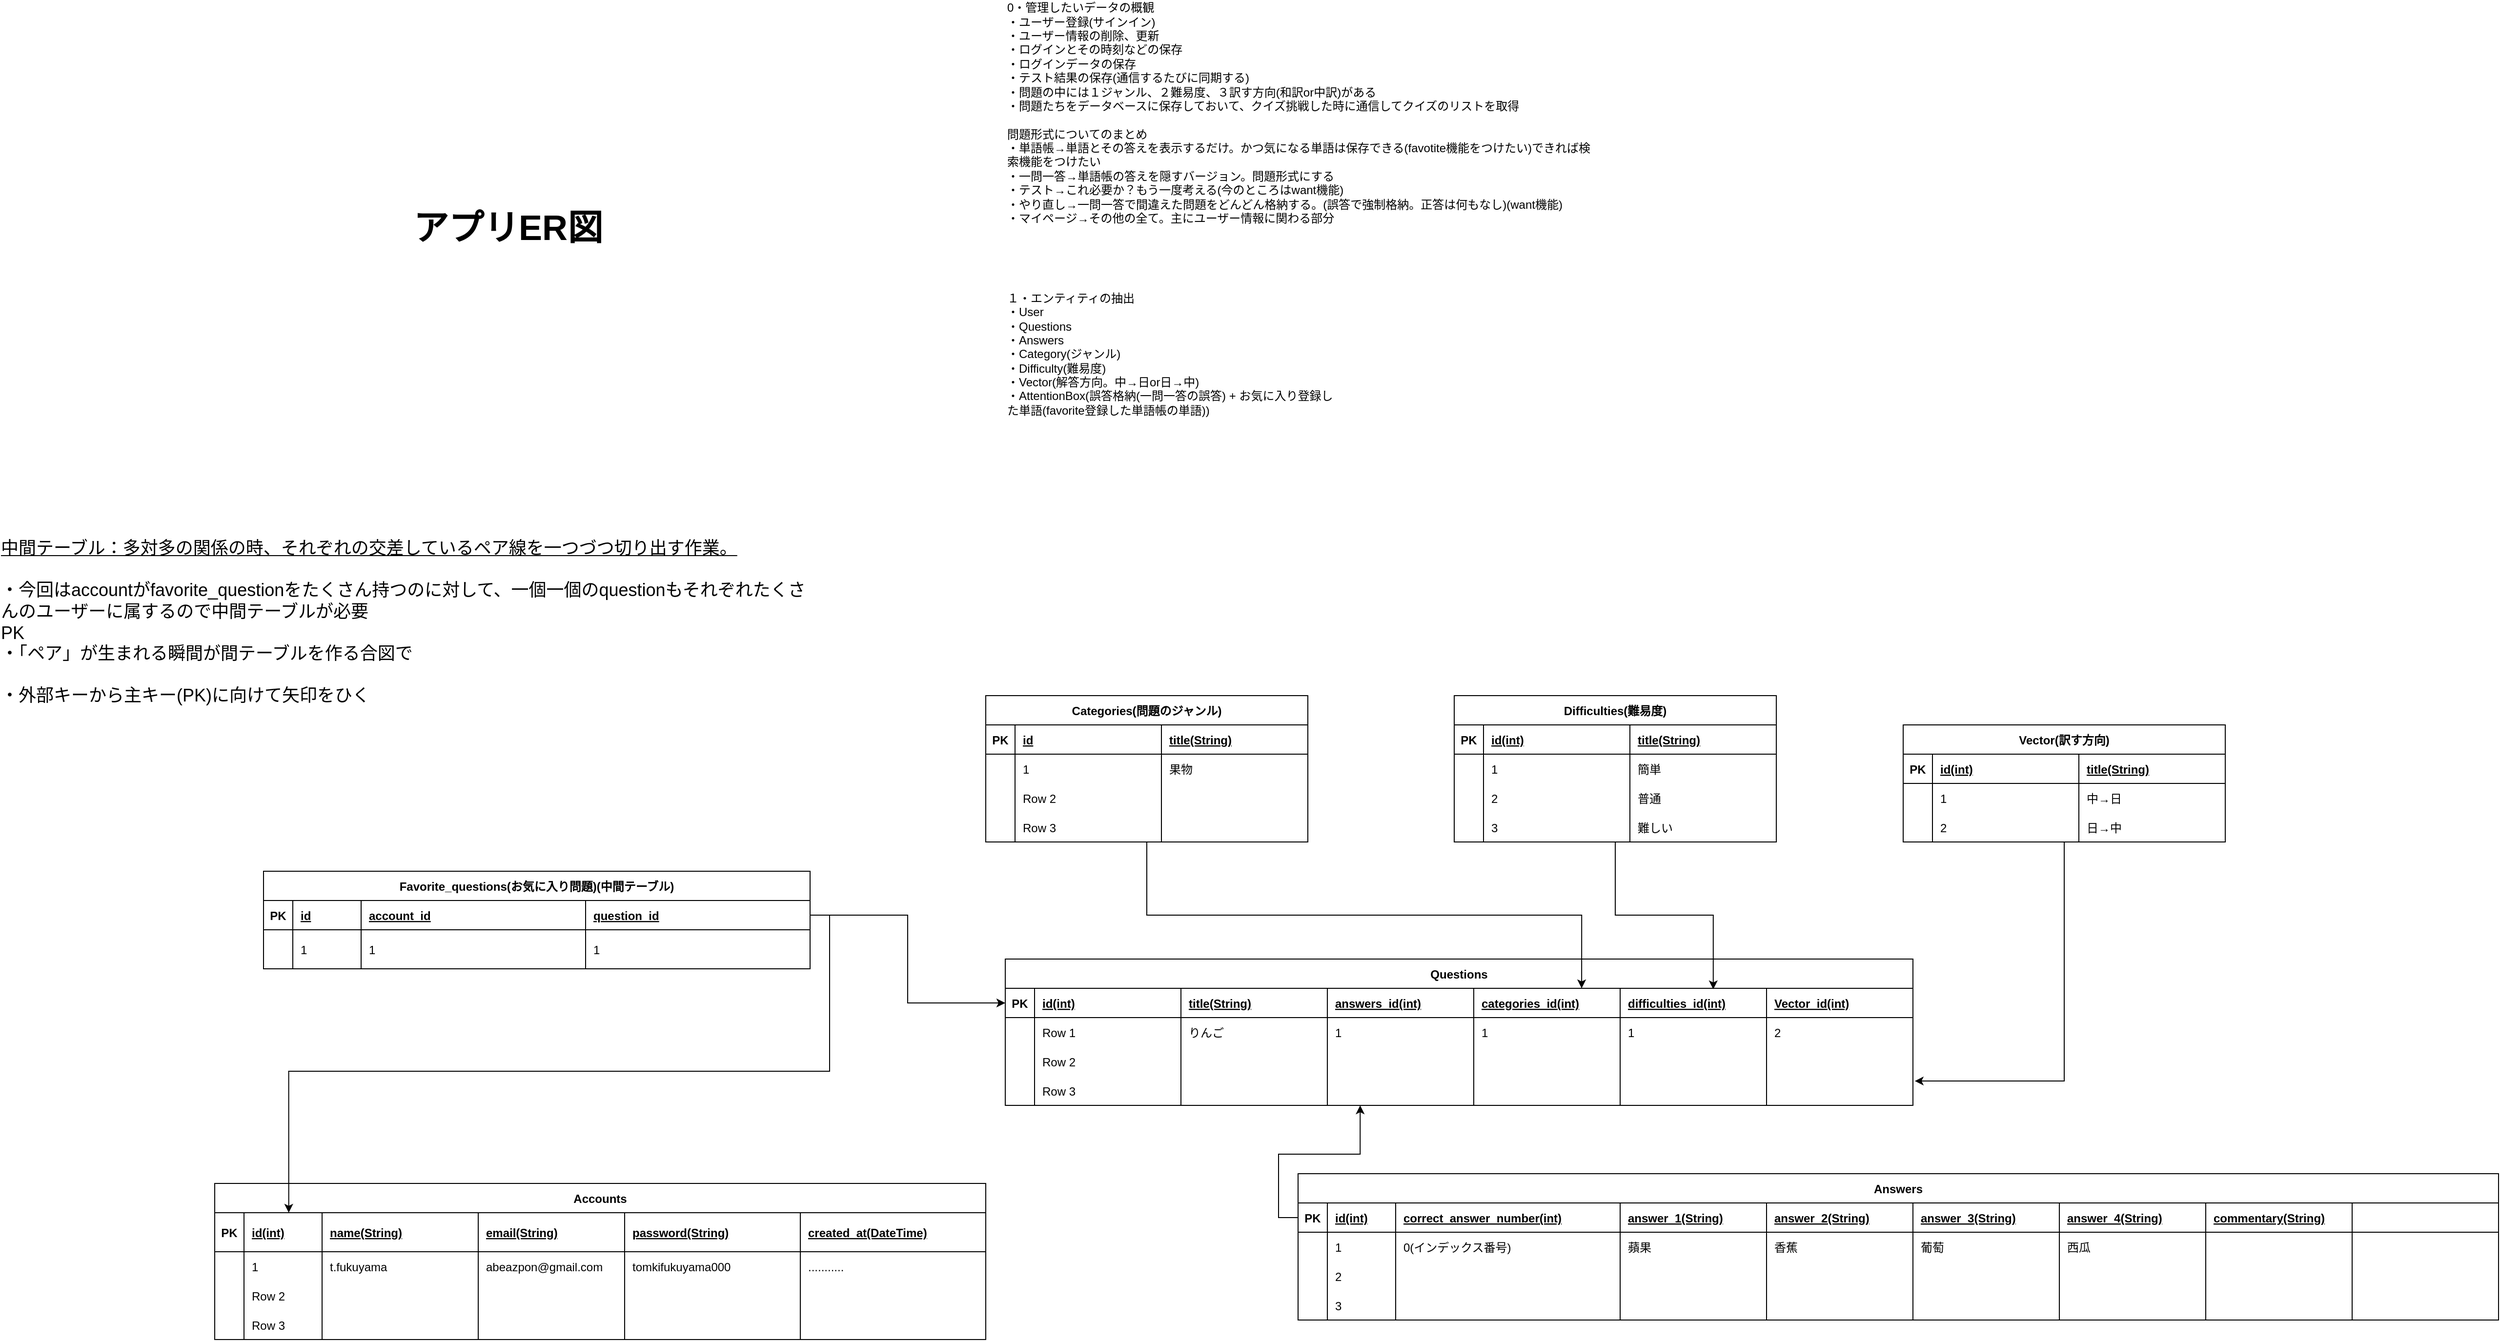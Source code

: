 <mxfile version="20.8.16" type="github">
  <diagram id="R2lEEEUBdFMjLlhIrx00" name="Page-1">
    <mxGraphModel dx="3955" dy="1825" grid="1" gridSize="10" guides="1" tooltips="1" connect="1" arrows="1" fold="1" page="1" pageScale="1" pageWidth="850" pageHeight="1100" math="0" shadow="0" extFonts="Permanent Marker^https://fonts.googleapis.com/css?family=Permanent+Marker">
      <root>
        <mxCell id="0" />
        <mxCell id="1" parent="0" />
        <mxCell id="tXJDFZL9YtVQwRo4H7Yu-1" value="&lt;div style=&quot;&quot;&gt;&lt;span style=&quot;background-color: initial;&quot;&gt;１・エンティティの抽出&lt;/span&gt;&lt;/div&gt;&lt;div style=&quot;&quot;&gt;&lt;span style=&quot;background-color: initial;&quot;&gt;・User&lt;/span&gt;&lt;/div&gt;&lt;div style=&quot;&quot;&gt;&lt;span style=&quot;background-color: initial;&quot;&gt;・Questions&lt;/span&gt;&lt;/div&gt;&lt;div style=&quot;&quot;&gt;&lt;span style=&quot;background-color: initial;&quot;&gt;・Answers&lt;/span&gt;&lt;/div&gt;&lt;div style=&quot;&quot;&gt;・Category(ジャンル)&lt;/div&gt;&lt;div style=&quot;&quot;&gt;・Difficulty(難易度)&lt;/div&gt;&lt;div style=&quot;&quot;&gt;・Vector(解答方向。中→日or日→中)&lt;/div&gt;&lt;div style=&quot;&quot;&gt;・AttentionBox(誤答格納(一問一答の誤答) + お気に入り登録した単語(favorite登録した単語帳の単語))&lt;/div&gt;" style="text;strokeColor=none;align=left;fillColor=none;html=1;verticalAlign=middle;whiteSpace=wrap;rounded=0;" parent="1" vertex="1">
          <mxGeometry x="-780" y="-750" width="340" height="140" as="geometry" />
        </mxCell>
        <mxCell id="tXJDFZL9YtVQwRo4H7Yu-2" value="&lt;div style=&quot;&quot;&gt;&lt;span style=&quot;background-color: initial;&quot;&gt;0・管理したいデータの概観&lt;/span&gt;&lt;/div&gt;&lt;div style=&quot;&quot;&gt;&lt;span style=&quot;background-color: initial;&quot;&gt;・ユーザー登録(サインイン)&lt;/span&gt;&lt;/div&gt;&lt;div style=&quot;&quot;&gt;・ユーザー情報の削除、更新&lt;/div&gt;&lt;div style=&quot;&quot;&gt;&lt;span style=&quot;background-color: initial;&quot;&gt;・ログインとその時刻などの保存&lt;/span&gt;&lt;/div&gt;&lt;div style=&quot;&quot;&gt;・ログインデータの保存&lt;span style=&quot;background-color: initial;&quot;&gt;&lt;br&gt;&lt;/span&gt;&lt;/div&gt;&lt;div style=&quot;&quot;&gt;&lt;span style=&quot;background-color: initial;&quot;&gt;・テスト結果の保存(通信するたびに同期する)&lt;/span&gt;&lt;/div&gt;&lt;div style=&quot;&quot;&gt;&lt;div style=&quot;border-color: var(--border-color);&quot;&gt;・問題の中には１ジャンル、２難易度、３訳す方向(和訳or中訳)がある&lt;/div&gt;&lt;div style=&quot;border-color: var(--border-color);&quot;&gt;・問題たちをデータベースに保存しておいて、クイズ挑戦した時に通信してクイズのリストを取得&lt;/div&gt;&lt;/div&gt;&lt;div style=&quot;&quot;&gt;&lt;span style=&quot;background-color: initial;&quot;&gt;&lt;br&gt;&lt;/span&gt;&lt;/div&gt;&lt;div style=&quot;&quot;&gt;問題形式についてのまとめ&lt;/div&gt;&lt;div style=&quot;&quot;&gt;&lt;span style=&quot;background-color: initial;&quot;&gt;・単語帳→単語とその答えを表示するだけ。かつ気になる単語は保存できる(favotite機能をつけたい)できれば検索機能をつけたい&lt;/span&gt;&lt;/div&gt;&lt;div style=&quot;&quot;&gt;&lt;span style=&quot;background-color: initial;&quot;&gt;・一問一答→単語帳の答えを隠すバージョン。問題形式にする&lt;/span&gt;&lt;/div&gt;&lt;div style=&quot;&quot;&gt;&lt;span style=&quot;background-color: initial;&quot;&gt;・テスト→これ必要か？もう一度考える(今のところはwant機能)&lt;/span&gt;&lt;/div&gt;&lt;div style=&quot;&quot;&gt;&lt;span style=&quot;background-color: initial;&quot;&gt;・やり直し→一問一答で間違えた問題をどんどん格納する。(誤答で強制格納。正答は何もなし)(want機能)&lt;/span&gt;&lt;/div&gt;&lt;div style=&quot;&quot;&gt;&lt;span style=&quot;background-color: initial;&quot;&gt;・マイページ→その他の全て。主にユーザー情報に関わる部分&lt;/span&gt;&lt;/div&gt;&lt;div style=&quot;&quot;&gt;&lt;br&gt;&lt;/div&gt;" style="text;strokeColor=none;align=left;fillColor=none;html=1;verticalAlign=middle;whiteSpace=wrap;rounded=0;" parent="1" vertex="1">
          <mxGeometry x="-780" y="-990" width="610" height="140" as="geometry" />
        </mxCell>
        <mxCell id="tXJDFZL9YtVQwRo4H7Yu-5" value="Accounts" style="shape=table;startSize=30;container=1;collapsible=1;childLayout=tableLayout;fixedRows=1;rowLines=0;fontStyle=1;align=center;resizeLast=1;" parent="1" vertex="1">
          <mxGeometry x="-1590" y="170" width="790" height="160" as="geometry" />
        </mxCell>
        <mxCell id="tXJDFZL9YtVQwRo4H7Yu-6" value="" style="shape=tableRow;horizontal=0;startSize=0;swimlaneHead=0;swimlaneBody=0;fillColor=none;collapsible=0;dropTarget=0;points=[[0,0.5],[1,0.5]];portConstraint=eastwest;top=0;left=0;right=0;bottom=1;" parent="tXJDFZL9YtVQwRo4H7Yu-5" vertex="1">
          <mxGeometry y="30" width="790" height="40" as="geometry" />
        </mxCell>
        <mxCell id="tXJDFZL9YtVQwRo4H7Yu-7" value="PK" style="shape=partialRectangle;connectable=0;fillColor=none;top=0;left=0;bottom=0;right=0;fontStyle=1;overflow=hidden;" parent="tXJDFZL9YtVQwRo4H7Yu-6" vertex="1">
          <mxGeometry width="30" height="40" as="geometry">
            <mxRectangle width="30" height="40" as="alternateBounds" />
          </mxGeometry>
        </mxCell>
        <mxCell id="tXJDFZL9YtVQwRo4H7Yu-8" value="id(int)" style="shape=partialRectangle;connectable=0;fillColor=none;top=0;left=0;bottom=0;right=0;align=left;spacingLeft=6;fontStyle=5;overflow=hidden;" parent="tXJDFZL9YtVQwRo4H7Yu-6" vertex="1">
          <mxGeometry x="30" width="80" height="40" as="geometry">
            <mxRectangle width="80" height="40" as="alternateBounds" />
          </mxGeometry>
        </mxCell>
        <mxCell id="tXJDFZL9YtVQwRo4H7Yu-18" value="name(String)" style="shape=partialRectangle;connectable=0;fillColor=none;top=0;left=0;bottom=0;right=0;align=left;spacingLeft=6;fontStyle=5;overflow=hidden;" parent="tXJDFZL9YtVQwRo4H7Yu-6" vertex="1">
          <mxGeometry x="110" width="160" height="40" as="geometry">
            <mxRectangle width="160" height="40" as="alternateBounds" />
          </mxGeometry>
        </mxCell>
        <mxCell id="tXJDFZL9YtVQwRo4H7Yu-22" value="email(String)" style="shape=partialRectangle;connectable=0;fillColor=none;top=0;left=0;bottom=0;right=0;align=left;spacingLeft=6;fontStyle=5;overflow=hidden;" parent="tXJDFZL9YtVQwRo4H7Yu-6" vertex="1">
          <mxGeometry x="270" width="150" height="40" as="geometry">
            <mxRectangle width="150" height="40" as="alternateBounds" />
          </mxGeometry>
        </mxCell>
        <mxCell id="tXJDFZL9YtVQwRo4H7Yu-26" value="password(String)" style="shape=partialRectangle;connectable=0;fillColor=none;top=0;left=0;bottom=0;right=0;align=left;spacingLeft=6;fontStyle=5;overflow=hidden;" parent="tXJDFZL9YtVQwRo4H7Yu-6" vertex="1">
          <mxGeometry x="420" width="180" height="40" as="geometry">
            <mxRectangle width="180" height="40" as="alternateBounds" />
          </mxGeometry>
        </mxCell>
        <mxCell id="tXJDFZL9YtVQwRo4H7Yu-30" value="created_at(DateTime)" style="shape=partialRectangle;connectable=0;fillColor=none;top=0;left=0;bottom=0;right=0;align=left;spacingLeft=6;fontStyle=5;overflow=hidden;" parent="tXJDFZL9YtVQwRo4H7Yu-6" vertex="1">
          <mxGeometry x="600" width="190" height="40" as="geometry">
            <mxRectangle width="190" height="40" as="alternateBounds" />
          </mxGeometry>
        </mxCell>
        <mxCell id="tXJDFZL9YtVQwRo4H7Yu-9" value="" style="shape=tableRow;horizontal=0;startSize=0;swimlaneHead=0;swimlaneBody=0;fillColor=none;collapsible=0;dropTarget=0;points=[[0,0.5],[1,0.5]];portConstraint=eastwest;top=0;left=0;right=0;bottom=0;" parent="tXJDFZL9YtVQwRo4H7Yu-5" vertex="1">
          <mxGeometry y="70" width="790" height="30" as="geometry" />
        </mxCell>
        <mxCell id="tXJDFZL9YtVQwRo4H7Yu-10" value="" style="shape=partialRectangle;connectable=0;fillColor=none;top=0;left=0;bottom=0;right=0;editable=1;overflow=hidden;" parent="tXJDFZL9YtVQwRo4H7Yu-9" vertex="1">
          <mxGeometry width="30" height="30" as="geometry">
            <mxRectangle width="30" height="30" as="alternateBounds" />
          </mxGeometry>
        </mxCell>
        <mxCell id="tXJDFZL9YtVQwRo4H7Yu-11" value="1" style="shape=partialRectangle;connectable=0;fillColor=none;top=0;left=0;bottom=0;right=0;align=left;spacingLeft=6;overflow=hidden;" parent="tXJDFZL9YtVQwRo4H7Yu-9" vertex="1">
          <mxGeometry x="30" width="80" height="30" as="geometry">
            <mxRectangle width="80" height="30" as="alternateBounds" />
          </mxGeometry>
        </mxCell>
        <mxCell id="tXJDFZL9YtVQwRo4H7Yu-19" value="t.fukuyama" style="shape=partialRectangle;connectable=0;fillColor=none;top=0;left=0;bottom=0;right=0;align=left;spacingLeft=6;overflow=hidden;" parent="tXJDFZL9YtVQwRo4H7Yu-9" vertex="1">
          <mxGeometry x="110" width="160" height="30" as="geometry">
            <mxRectangle width="160" height="30" as="alternateBounds" />
          </mxGeometry>
        </mxCell>
        <mxCell id="tXJDFZL9YtVQwRo4H7Yu-23" value="abeazpon@gmail.com" style="shape=partialRectangle;connectable=0;fillColor=none;top=0;left=0;bottom=0;right=0;align=left;spacingLeft=6;overflow=hidden;" parent="tXJDFZL9YtVQwRo4H7Yu-9" vertex="1">
          <mxGeometry x="270" width="150" height="30" as="geometry">
            <mxRectangle width="150" height="30" as="alternateBounds" />
          </mxGeometry>
        </mxCell>
        <mxCell id="tXJDFZL9YtVQwRo4H7Yu-27" value="tomkifukuyama000" style="shape=partialRectangle;connectable=0;fillColor=none;top=0;left=0;bottom=0;right=0;align=left;spacingLeft=6;overflow=hidden;" parent="tXJDFZL9YtVQwRo4H7Yu-9" vertex="1">
          <mxGeometry x="420" width="180" height="30" as="geometry">
            <mxRectangle width="180" height="30" as="alternateBounds" />
          </mxGeometry>
        </mxCell>
        <mxCell id="tXJDFZL9YtVQwRo4H7Yu-31" value="..........." style="shape=partialRectangle;connectable=0;fillColor=none;top=0;left=0;bottom=0;right=0;align=left;spacingLeft=6;overflow=hidden;" parent="tXJDFZL9YtVQwRo4H7Yu-9" vertex="1">
          <mxGeometry x="600" width="190" height="30" as="geometry">
            <mxRectangle width="190" height="30" as="alternateBounds" />
          </mxGeometry>
        </mxCell>
        <mxCell id="tXJDFZL9YtVQwRo4H7Yu-12" value="" style="shape=tableRow;horizontal=0;startSize=0;swimlaneHead=0;swimlaneBody=0;fillColor=none;collapsible=0;dropTarget=0;points=[[0,0.5],[1,0.5]];portConstraint=eastwest;top=0;left=0;right=0;bottom=0;" parent="tXJDFZL9YtVQwRo4H7Yu-5" vertex="1">
          <mxGeometry y="100" width="790" height="30" as="geometry" />
        </mxCell>
        <mxCell id="tXJDFZL9YtVQwRo4H7Yu-13" value="" style="shape=partialRectangle;connectable=0;fillColor=none;top=0;left=0;bottom=0;right=0;editable=1;overflow=hidden;" parent="tXJDFZL9YtVQwRo4H7Yu-12" vertex="1">
          <mxGeometry width="30" height="30" as="geometry">
            <mxRectangle width="30" height="30" as="alternateBounds" />
          </mxGeometry>
        </mxCell>
        <mxCell id="tXJDFZL9YtVQwRo4H7Yu-14" value="Row 2" style="shape=partialRectangle;connectable=0;fillColor=none;top=0;left=0;bottom=0;right=0;align=left;spacingLeft=6;overflow=hidden;" parent="tXJDFZL9YtVQwRo4H7Yu-12" vertex="1">
          <mxGeometry x="30" width="80" height="30" as="geometry">
            <mxRectangle width="80" height="30" as="alternateBounds" />
          </mxGeometry>
        </mxCell>
        <mxCell id="tXJDFZL9YtVQwRo4H7Yu-20" style="shape=partialRectangle;connectable=0;fillColor=none;top=0;left=0;bottom=0;right=0;align=left;spacingLeft=6;overflow=hidden;" parent="tXJDFZL9YtVQwRo4H7Yu-12" vertex="1">
          <mxGeometry x="110" width="160" height="30" as="geometry">
            <mxRectangle width="160" height="30" as="alternateBounds" />
          </mxGeometry>
        </mxCell>
        <mxCell id="tXJDFZL9YtVQwRo4H7Yu-24" style="shape=partialRectangle;connectable=0;fillColor=none;top=0;left=0;bottom=0;right=0;align=left;spacingLeft=6;overflow=hidden;" parent="tXJDFZL9YtVQwRo4H7Yu-12" vertex="1">
          <mxGeometry x="270" width="150" height="30" as="geometry">
            <mxRectangle width="150" height="30" as="alternateBounds" />
          </mxGeometry>
        </mxCell>
        <mxCell id="tXJDFZL9YtVQwRo4H7Yu-28" style="shape=partialRectangle;connectable=0;fillColor=none;top=0;left=0;bottom=0;right=0;align=left;spacingLeft=6;overflow=hidden;" parent="tXJDFZL9YtVQwRo4H7Yu-12" vertex="1">
          <mxGeometry x="420" width="180" height="30" as="geometry">
            <mxRectangle width="180" height="30" as="alternateBounds" />
          </mxGeometry>
        </mxCell>
        <mxCell id="tXJDFZL9YtVQwRo4H7Yu-32" style="shape=partialRectangle;connectable=0;fillColor=none;top=0;left=0;bottom=0;right=0;align=left;spacingLeft=6;overflow=hidden;" parent="tXJDFZL9YtVQwRo4H7Yu-12" vertex="1">
          <mxGeometry x="600" width="190" height="30" as="geometry">
            <mxRectangle width="190" height="30" as="alternateBounds" />
          </mxGeometry>
        </mxCell>
        <mxCell id="tXJDFZL9YtVQwRo4H7Yu-15" value="" style="shape=tableRow;horizontal=0;startSize=0;swimlaneHead=0;swimlaneBody=0;fillColor=none;collapsible=0;dropTarget=0;points=[[0,0.5],[1,0.5]];portConstraint=eastwest;top=0;left=0;right=0;bottom=0;" parent="tXJDFZL9YtVQwRo4H7Yu-5" vertex="1">
          <mxGeometry y="130" width="790" height="30" as="geometry" />
        </mxCell>
        <mxCell id="tXJDFZL9YtVQwRo4H7Yu-16" value="" style="shape=partialRectangle;connectable=0;fillColor=none;top=0;left=0;bottom=0;right=0;editable=1;overflow=hidden;" parent="tXJDFZL9YtVQwRo4H7Yu-15" vertex="1">
          <mxGeometry width="30" height="30" as="geometry">
            <mxRectangle width="30" height="30" as="alternateBounds" />
          </mxGeometry>
        </mxCell>
        <mxCell id="tXJDFZL9YtVQwRo4H7Yu-17" value="Row 3" style="shape=partialRectangle;connectable=0;fillColor=none;top=0;left=0;bottom=0;right=0;align=left;spacingLeft=6;overflow=hidden;" parent="tXJDFZL9YtVQwRo4H7Yu-15" vertex="1">
          <mxGeometry x="30" width="80" height="30" as="geometry">
            <mxRectangle width="80" height="30" as="alternateBounds" />
          </mxGeometry>
        </mxCell>
        <mxCell id="tXJDFZL9YtVQwRo4H7Yu-21" style="shape=partialRectangle;connectable=0;fillColor=none;top=0;left=0;bottom=0;right=0;align=left;spacingLeft=6;overflow=hidden;" parent="tXJDFZL9YtVQwRo4H7Yu-15" vertex="1">
          <mxGeometry x="110" width="160" height="30" as="geometry">
            <mxRectangle width="160" height="30" as="alternateBounds" />
          </mxGeometry>
        </mxCell>
        <mxCell id="tXJDFZL9YtVQwRo4H7Yu-25" style="shape=partialRectangle;connectable=0;fillColor=none;top=0;left=0;bottom=0;right=0;align=left;spacingLeft=6;overflow=hidden;" parent="tXJDFZL9YtVQwRo4H7Yu-15" vertex="1">
          <mxGeometry x="270" width="150" height="30" as="geometry">
            <mxRectangle width="150" height="30" as="alternateBounds" />
          </mxGeometry>
        </mxCell>
        <mxCell id="tXJDFZL9YtVQwRo4H7Yu-29" style="shape=partialRectangle;connectable=0;fillColor=none;top=0;left=0;bottom=0;right=0;align=left;spacingLeft=6;overflow=hidden;" parent="tXJDFZL9YtVQwRo4H7Yu-15" vertex="1">
          <mxGeometry x="420" width="180" height="30" as="geometry">
            <mxRectangle width="180" height="30" as="alternateBounds" />
          </mxGeometry>
        </mxCell>
        <mxCell id="tXJDFZL9YtVQwRo4H7Yu-33" style="shape=partialRectangle;connectable=0;fillColor=none;top=0;left=0;bottom=0;right=0;align=left;spacingLeft=6;overflow=hidden;" parent="tXJDFZL9YtVQwRo4H7Yu-15" vertex="1">
          <mxGeometry x="600" width="190" height="30" as="geometry">
            <mxRectangle width="190" height="30" as="alternateBounds" />
          </mxGeometry>
        </mxCell>
        <mxCell id="tXJDFZL9YtVQwRo4H7Yu-42" value="Questions" style="shape=table;startSize=30;container=1;collapsible=1;childLayout=tableLayout;fixedRows=1;rowLines=0;fontStyle=1;align=center;resizeLast=1;" parent="1" vertex="1">
          <mxGeometry x="-780" y="-60" width="930" height="150" as="geometry" />
        </mxCell>
        <mxCell id="tXJDFZL9YtVQwRo4H7Yu-43" value="" style="shape=tableRow;horizontal=0;startSize=0;swimlaneHead=0;swimlaneBody=0;fillColor=none;collapsible=0;dropTarget=0;points=[[0,0.5],[1,0.5]];portConstraint=eastwest;top=0;left=0;right=0;bottom=1;" parent="tXJDFZL9YtVQwRo4H7Yu-42" vertex="1">
          <mxGeometry y="30" width="930" height="30" as="geometry" />
        </mxCell>
        <mxCell id="tXJDFZL9YtVQwRo4H7Yu-44" value="PK" style="shape=partialRectangle;connectable=0;fillColor=none;top=0;left=0;bottom=0;right=0;fontStyle=1;overflow=hidden;" parent="tXJDFZL9YtVQwRo4H7Yu-43" vertex="1">
          <mxGeometry width="30" height="30" as="geometry">
            <mxRectangle width="30" height="30" as="alternateBounds" />
          </mxGeometry>
        </mxCell>
        <mxCell id="tXJDFZL9YtVQwRo4H7Yu-45" value="id(int)" style="shape=partialRectangle;connectable=0;fillColor=none;top=0;left=0;bottom=0;right=0;align=left;spacingLeft=6;fontStyle=5;overflow=hidden;" parent="tXJDFZL9YtVQwRo4H7Yu-43" vertex="1">
          <mxGeometry x="30" width="150" height="30" as="geometry">
            <mxRectangle width="150" height="30" as="alternateBounds" />
          </mxGeometry>
        </mxCell>
        <mxCell id="tXJDFZL9YtVQwRo4H7Yu-55" value="title(String)" style="shape=partialRectangle;connectable=0;fillColor=none;top=0;left=0;bottom=0;right=0;align=left;spacingLeft=6;fontStyle=5;overflow=hidden;" parent="tXJDFZL9YtVQwRo4H7Yu-43" vertex="1">
          <mxGeometry x="180" width="150" height="30" as="geometry">
            <mxRectangle width="150" height="30" as="alternateBounds" />
          </mxGeometry>
        </mxCell>
        <mxCell id="tXJDFZL9YtVQwRo4H7Yu-59" value="answers_id(int)" style="shape=partialRectangle;connectable=0;fillColor=none;top=0;left=0;bottom=0;right=0;align=left;spacingLeft=6;fontStyle=5;overflow=hidden;" parent="tXJDFZL9YtVQwRo4H7Yu-43" vertex="1">
          <mxGeometry x="330" width="150" height="30" as="geometry">
            <mxRectangle width="150" height="30" as="alternateBounds" />
          </mxGeometry>
        </mxCell>
        <mxCell id="tXJDFZL9YtVQwRo4H7Yu-63" value="categories_id(int)" style="shape=partialRectangle;connectable=0;fillColor=none;top=0;left=0;bottom=0;right=0;align=left;spacingLeft=6;fontStyle=5;overflow=hidden;" parent="tXJDFZL9YtVQwRo4H7Yu-43" vertex="1">
          <mxGeometry x="480" width="150" height="30" as="geometry">
            <mxRectangle width="150" height="30" as="alternateBounds" />
          </mxGeometry>
        </mxCell>
        <mxCell id="tXJDFZL9YtVQwRo4H7Yu-67" value="difficulties_id(int)" style="shape=partialRectangle;connectable=0;fillColor=none;top=0;left=0;bottom=0;right=0;align=left;spacingLeft=6;fontStyle=5;overflow=hidden;" parent="tXJDFZL9YtVQwRo4H7Yu-43" vertex="1">
          <mxGeometry x="630" width="150" height="30" as="geometry">
            <mxRectangle width="150" height="30" as="alternateBounds" />
          </mxGeometry>
        </mxCell>
        <mxCell id="tXJDFZL9YtVQwRo4H7Yu-105" value="Vector_id(int)" style="shape=partialRectangle;connectable=0;fillColor=none;top=0;left=0;bottom=0;right=0;align=left;spacingLeft=6;fontStyle=5;overflow=hidden;" parent="tXJDFZL9YtVQwRo4H7Yu-43" vertex="1">
          <mxGeometry x="780" width="150" height="30" as="geometry">
            <mxRectangle width="150" height="30" as="alternateBounds" />
          </mxGeometry>
        </mxCell>
        <mxCell id="tXJDFZL9YtVQwRo4H7Yu-46" value="" style="shape=tableRow;horizontal=0;startSize=0;swimlaneHead=0;swimlaneBody=0;fillColor=none;collapsible=0;dropTarget=0;points=[[0,0.5],[1,0.5]];portConstraint=eastwest;top=0;left=0;right=0;bottom=0;" parent="tXJDFZL9YtVQwRo4H7Yu-42" vertex="1">
          <mxGeometry y="60" width="930" height="30" as="geometry" />
        </mxCell>
        <mxCell id="tXJDFZL9YtVQwRo4H7Yu-47" value="" style="shape=partialRectangle;connectable=0;fillColor=none;top=0;left=0;bottom=0;right=0;editable=1;overflow=hidden;" parent="tXJDFZL9YtVQwRo4H7Yu-46" vertex="1">
          <mxGeometry width="30" height="30" as="geometry">
            <mxRectangle width="30" height="30" as="alternateBounds" />
          </mxGeometry>
        </mxCell>
        <mxCell id="tXJDFZL9YtVQwRo4H7Yu-48" value="Row 1" style="shape=partialRectangle;connectable=0;fillColor=none;top=0;left=0;bottom=0;right=0;align=left;spacingLeft=6;overflow=hidden;" parent="tXJDFZL9YtVQwRo4H7Yu-46" vertex="1">
          <mxGeometry x="30" width="150" height="30" as="geometry">
            <mxRectangle width="150" height="30" as="alternateBounds" />
          </mxGeometry>
        </mxCell>
        <mxCell id="tXJDFZL9YtVQwRo4H7Yu-56" value="りんご" style="shape=partialRectangle;connectable=0;fillColor=none;top=0;left=0;bottom=0;right=0;align=left;spacingLeft=6;overflow=hidden;" parent="tXJDFZL9YtVQwRo4H7Yu-46" vertex="1">
          <mxGeometry x="180" width="150" height="30" as="geometry">
            <mxRectangle width="150" height="30" as="alternateBounds" />
          </mxGeometry>
        </mxCell>
        <mxCell id="tXJDFZL9YtVQwRo4H7Yu-60" value="1" style="shape=partialRectangle;connectable=0;fillColor=none;top=0;left=0;bottom=0;right=0;align=left;spacingLeft=6;overflow=hidden;" parent="tXJDFZL9YtVQwRo4H7Yu-46" vertex="1">
          <mxGeometry x="330" width="150" height="30" as="geometry">
            <mxRectangle width="150" height="30" as="alternateBounds" />
          </mxGeometry>
        </mxCell>
        <mxCell id="tXJDFZL9YtVQwRo4H7Yu-64" value="1" style="shape=partialRectangle;connectable=0;fillColor=none;top=0;left=0;bottom=0;right=0;align=left;spacingLeft=6;overflow=hidden;" parent="tXJDFZL9YtVQwRo4H7Yu-46" vertex="1">
          <mxGeometry x="480" width="150" height="30" as="geometry">
            <mxRectangle width="150" height="30" as="alternateBounds" />
          </mxGeometry>
        </mxCell>
        <mxCell id="tXJDFZL9YtVQwRo4H7Yu-68" value="1" style="shape=partialRectangle;connectable=0;fillColor=none;top=0;left=0;bottom=0;right=0;align=left;spacingLeft=6;overflow=hidden;" parent="tXJDFZL9YtVQwRo4H7Yu-46" vertex="1">
          <mxGeometry x="630" width="150" height="30" as="geometry">
            <mxRectangle width="150" height="30" as="alternateBounds" />
          </mxGeometry>
        </mxCell>
        <mxCell id="tXJDFZL9YtVQwRo4H7Yu-106" value="2" style="shape=partialRectangle;connectable=0;fillColor=none;top=0;left=0;bottom=0;right=0;align=left;spacingLeft=6;overflow=hidden;" parent="tXJDFZL9YtVQwRo4H7Yu-46" vertex="1">
          <mxGeometry x="780" width="150" height="30" as="geometry">
            <mxRectangle width="150" height="30" as="alternateBounds" />
          </mxGeometry>
        </mxCell>
        <mxCell id="tXJDFZL9YtVQwRo4H7Yu-49" value="" style="shape=tableRow;horizontal=0;startSize=0;swimlaneHead=0;swimlaneBody=0;fillColor=none;collapsible=0;dropTarget=0;points=[[0,0.5],[1,0.5]];portConstraint=eastwest;top=0;left=0;right=0;bottom=0;" parent="tXJDFZL9YtVQwRo4H7Yu-42" vertex="1">
          <mxGeometry y="90" width="930" height="30" as="geometry" />
        </mxCell>
        <mxCell id="tXJDFZL9YtVQwRo4H7Yu-50" value="" style="shape=partialRectangle;connectable=0;fillColor=none;top=0;left=0;bottom=0;right=0;editable=1;overflow=hidden;" parent="tXJDFZL9YtVQwRo4H7Yu-49" vertex="1">
          <mxGeometry width="30" height="30" as="geometry">
            <mxRectangle width="30" height="30" as="alternateBounds" />
          </mxGeometry>
        </mxCell>
        <mxCell id="tXJDFZL9YtVQwRo4H7Yu-51" value="Row 2" style="shape=partialRectangle;connectable=0;fillColor=none;top=0;left=0;bottom=0;right=0;align=left;spacingLeft=6;overflow=hidden;" parent="tXJDFZL9YtVQwRo4H7Yu-49" vertex="1">
          <mxGeometry x="30" width="150" height="30" as="geometry">
            <mxRectangle width="150" height="30" as="alternateBounds" />
          </mxGeometry>
        </mxCell>
        <mxCell id="tXJDFZL9YtVQwRo4H7Yu-57" style="shape=partialRectangle;connectable=0;fillColor=none;top=0;left=0;bottom=0;right=0;align=left;spacingLeft=6;overflow=hidden;" parent="tXJDFZL9YtVQwRo4H7Yu-49" vertex="1">
          <mxGeometry x="180" width="150" height="30" as="geometry">
            <mxRectangle width="150" height="30" as="alternateBounds" />
          </mxGeometry>
        </mxCell>
        <mxCell id="tXJDFZL9YtVQwRo4H7Yu-61" style="shape=partialRectangle;connectable=0;fillColor=none;top=0;left=0;bottom=0;right=0;align=left;spacingLeft=6;overflow=hidden;" parent="tXJDFZL9YtVQwRo4H7Yu-49" vertex="1">
          <mxGeometry x="330" width="150" height="30" as="geometry">
            <mxRectangle width="150" height="30" as="alternateBounds" />
          </mxGeometry>
        </mxCell>
        <mxCell id="tXJDFZL9YtVQwRo4H7Yu-65" style="shape=partialRectangle;connectable=0;fillColor=none;top=0;left=0;bottom=0;right=0;align=left;spacingLeft=6;overflow=hidden;" parent="tXJDFZL9YtVQwRo4H7Yu-49" vertex="1">
          <mxGeometry x="480" width="150" height="30" as="geometry">
            <mxRectangle width="150" height="30" as="alternateBounds" />
          </mxGeometry>
        </mxCell>
        <mxCell id="tXJDFZL9YtVQwRo4H7Yu-69" style="shape=partialRectangle;connectable=0;fillColor=none;top=0;left=0;bottom=0;right=0;align=left;spacingLeft=6;overflow=hidden;" parent="tXJDFZL9YtVQwRo4H7Yu-49" vertex="1">
          <mxGeometry x="630" width="150" height="30" as="geometry">
            <mxRectangle width="150" height="30" as="alternateBounds" />
          </mxGeometry>
        </mxCell>
        <mxCell id="tXJDFZL9YtVQwRo4H7Yu-107" style="shape=partialRectangle;connectable=0;fillColor=none;top=0;left=0;bottom=0;right=0;align=left;spacingLeft=6;overflow=hidden;" parent="tXJDFZL9YtVQwRo4H7Yu-49" vertex="1">
          <mxGeometry x="780" width="150" height="30" as="geometry">
            <mxRectangle width="150" height="30" as="alternateBounds" />
          </mxGeometry>
        </mxCell>
        <mxCell id="tXJDFZL9YtVQwRo4H7Yu-52" value="" style="shape=tableRow;horizontal=0;startSize=0;swimlaneHead=0;swimlaneBody=0;fillColor=none;collapsible=0;dropTarget=0;points=[[0,0.5],[1,0.5]];portConstraint=eastwest;top=0;left=0;right=0;bottom=0;" parent="tXJDFZL9YtVQwRo4H7Yu-42" vertex="1">
          <mxGeometry y="120" width="930" height="30" as="geometry" />
        </mxCell>
        <mxCell id="tXJDFZL9YtVQwRo4H7Yu-53" value="" style="shape=partialRectangle;connectable=0;fillColor=none;top=0;left=0;bottom=0;right=0;editable=1;overflow=hidden;" parent="tXJDFZL9YtVQwRo4H7Yu-52" vertex="1">
          <mxGeometry width="30" height="30" as="geometry">
            <mxRectangle width="30" height="30" as="alternateBounds" />
          </mxGeometry>
        </mxCell>
        <mxCell id="tXJDFZL9YtVQwRo4H7Yu-54" value="Row 3" style="shape=partialRectangle;connectable=0;fillColor=none;top=0;left=0;bottom=0;right=0;align=left;spacingLeft=6;overflow=hidden;" parent="tXJDFZL9YtVQwRo4H7Yu-52" vertex="1">
          <mxGeometry x="30" width="150" height="30" as="geometry">
            <mxRectangle width="150" height="30" as="alternateBounds" />
          </mxGeometry>
        </mxCell>
        <mxCell id="tXJDFZL9YtVQwRo4H7Yu-58" style="shape=partialRectangle;connectable=0;fillColor=none;top=0;left=0;bottom=0;right=0;align=left;spacingLeft=6;overflow=hidden;" parent="tXJDFZL9YtVQwRo4H7Yu-52" vertex="1">
          <mxGeometry x="180" width="150" height="30" as="geometry">
            <mxRectangle width="150" height="30" as="alternateBounds" />
          </mxGeometry>
        </mxCell>
        <mxCell id="tXJDFZL9YtVQwRo4H7Yu-62" style="shape=partialRectangle;connectable=0;fillColor=none;top=0;left=0;bottom=0;right=0;align=left;spacingLeft=6;overflow=hidden;" parent="tXJDFZL9YtVQwRo4H7Yu-52" vertex="1">
          <mxGeometry x="330" width="150" height="30" as="geometry">
            <mxRectangle width="150" height="30" as="alternateBounds" />
          </mxGeometry>
        </mxCell>
        <mxCell id="tXJDFZL9YtVQwRo4H7Yu-66" style="shape=partialRectangle;connectable=0;fillColor=none;top=0;left=0;bottom=0;right=0;align=left;spacingLeft=6;overflow=hidden;" parent="tXJDFZL9YtVQwRo4H7Yu-52" vertex="1">
          <mxGeometry x="480" width="150" height="30" as="geometry">
            <mxRectangle width="150" height="30" as="alternateBounds" />
          </mxGeometry>
        </mxCell>
        <mxCell id="tXJDFZL9YtVQwRo4H7Yu-70" style="shape=partialRectangle;connectable=0;fillColor=none;top=0;left=0;bottom=0;right=0;align=left;spacingLeft=6;overflow=hidden;" parent="tXJDFZL9YtVQwRo4H7Yu-52" vertex="1">
          <mxGeometry x="630" width="150" height="30" as="geometry">
            <mxRectangle width="150" height="30" as="alternateBounds" />
          </mxGeometry>
        </mxCell>
        <mxCell id="tXJDFZL9YtVQwRo4H7Yu-108" style="shape=partialRectangle;connectable=0;fillColor=none;top=0;left=0;bottom=0;right=0;align=left;spacingLeft=6;overflow=hidden;" parent="tXJDFZL9YtVQwRo4H7Yu-52" vertex="1">
          <mxGeometry x="780" width="150" height="30" as="geometry">
            <mxRectangle width="150" height="30" as="alternateBounds" />
          </mxGeometry>
        </mxCell>
        <mxCell id="tXJDFZL9YtVQwRo4H7Yu-134" style="edgeStyle=orthogonalEdgeStyle;rounded=0;orthogonalLoop=1;jettySize=auto;html=1;entryX=0.635;entryY=0;entryDx=0;entryDy=0;entryPerimeter=0;" parent="1" source="tXJDFZL9YtVQwRo4H7Yu-71" target="tXJDFZL9YtVQwRo4H7Yu-43" edge="1">
          <mxGeometry relative="1" as="geometry" />
        </mxCell>
        <mxCell id="tXJDFZL9YtVQwRo4H7Yu-71" value="Categories(問題のジャンル)" style="shape=table;startSize=30;container=1;collapsible=1;childLayout=tableLayout;fixedRows=1;rowLines=0;fontStyle=1;align=center;resizeLast=1;" parent="1" vertex="1">
          <mxGeometry x="-800" y="-330" width="330" height="150" as="geometry" />
        </mxCell>
        <mxCell id="tXJDFZL9YtVQwRo4H7Yu-72" value="" style="shape=tableRow;horizontal=0;startSize=0;swimlaneHead=0;swimlaneBody=0;fillColor=none;collapsible=0;dropTarget=0;points=[[0,0.5],[1,0.5]];portConstraint=eastwest;top=0;left=0;right=0;bottom=1;" parent="tXJDFZL9YtVQwRo4H7Yu-71" vertex="1">
          <mxGeometry y="30" width="330" height="30" as="geometry" />
        </mxCell>
        <mxCell id="tXJDFZL9YtVQwRo4H7Yu-73" value="PK" style="shape=partialRectangle;connectable=0;fillColor=none;top=0;left=0;bottom=0;right=0;fontStyle=1;overflow=hidden;" parent="tXJDFZL9YtVQwRo4H7Yu-72" vertex="1">
          <mxGeometry width="30" height="30" as="geometry">
            <mxRectangle width="30" height="30" as="alternateBounds" />
          </mxGeometry>
        </mxCell>
        <mxCell id="tXJDFZL9YtVQwRo4H7Yu-74" value="id" style="shape=partialRectangle;connectable=0;fillColor=none;top=0;left=0;bottom=0;right=0;align=left;spacingLeft=6;fontStyle=5;overflow=hidden;" parent="tXJDFZL9YtVQwRo4H7Yu-72" vertex="1">
          <mxGeometry x="30" width="150" height="30" as="geometry">
            <mxRectangle width="150" height="30" as="alternateBounds" />
          </mxGeometry>
        </mxCell>
        <mxCell id="tXJDFZL9YtVQwRo4H7Yu-97" value="title(String)" style="shape=partialRectangle;connectable=0;fillColor=none;top=0;left=0;bottom=0;right=0;align=left;spacingLeft=6;fontStyle=5;overflow=hidden;" parent="tXJDFZL9YtVQwRo4H7Yu-72" vertex="1">
          <mxGeometry x="180" width="150" height="30" as="geometry">
            <mxRectangle width="150" height="30" as="alternateBounds" />
          </mxGeometry>
        </mxCell>
        <mxCell id="tXJDFZL9YtVQwRo4H7Yu-75" value="" style="shape=tableRow;horizontal=0;startSize=0;swimlaneHead=0;swimlaneBody=0;fillColor=none;collapsible=0;dropTarget=0;points=[[0,0.5],[1,0.5]];portConstraint=eastwest;top=0;left=0;right=0;bottom=0;" parent="tXJDFZL9YtVQwRo4H7Yu-71" vertex="1">
          <mxGeometry y="60" width="330" height="30" as="geometry" />
        </mxCell>
        <mxCell id="tXJDFZL9YtVQwRo4H7Yu-76" value="" style="shape=partialRectangle;connectable=0;fillColor=none;top=0;left=0;bottom=0;right=0;editable=1;overflow=hidden;" parent="tXJDFZL9YtVQwRo4H7Yu-75" vertex="1">
          <mxGeometry width="30" height="30" as="geometry">
            <mxRectangle width="30" height="30" as="alternateBounds" />
          </mxGeometry>
        </mxCell>
        <mxCell id="tXJDFZL9YtVQwRo4H7Yu-77" value="1" style="shape=partialRectangle;connectable=0;fillColor=none;top=0;left=0;bottom=0;right=0;align=left;spacingLeft=6;overflow=hidden;" parent="tXJDFZL9YtVQwRo4H7Yu-75" vertex="1">
          <mxGeometry x="30" width="150" height="30" as="geometry">
            <mxRectangle width="150" height="30" as="alternateBounds" />
          </mxGeometry>
        </mxCell>
        <mxCell id="tXJDFZL9YtVQwRo4H7Yu-98" value="果物" style="shape=partialRectangle;connectable=0;fillColor=none;top=0;left=0;bottom=0;right=0;align=left;spacingLeft=6;overflow=hidden;" parent="tXJDFZL9YtVQwRo4H7Yu-75" vertex="1">
          <mxGeometry x="180" width="150" height="30" as="geometry">
            <mxRectangle width="150" height="30" as="alternateBounds" />
          </mxGeometry>
        </mxCell>
        <mxCell id="tXJDFZL9YtVQwRo4H7Yu-78" value="" style="shape=tableRow;horizontal=0;startSize=0;swimlaneHead=0;swimlaneBody=0;fillColor=none;collapsible=0;dropTarget=0;points=[[0,0.5],[1,0.5]];portConstraint=eastwest;top=0;left=0;right=0;bottom=0;" parent="tXJDFZL9YtVQwRo4H7Yu-71" vertex="1">
          <mxGeometry y="90" width="330" height="30" as="geometry" />
        </mxCell>
        <mxCell id="tXJDFZL9YtVQwRo4H7Yu-79" value="" style="shape=partialRectangle;connectable=0;fillColor=none;top=0;left=0;bottom=0;right=0;editable=1;overflow=hidden;" parent="tXJDFZL9YtVQwRo4H7Yu-78" vertex="1">
          <mxGeometry width="30" height="30" as="geometry">
            <mxRectangle width="30" height="30" as="alternateBounds" />
          </mxGeometry>
        </mxCell>
        <mxCell id="tXJDFZL9YtVQwRo4H7Yu-80" value="Row 2" style="shape=partialRectangle;connectable=0;fillColor=none;top=0;left=0;bottom=0;right=0;align=left;spacingLeft=6;overflow=hidden;" parent="tXJDFZL9YtVQwRo4H7Yu-78" vertex="1">
          <mxGeometry x="30" width="150" height="30" as="geometry">
            <mxRectangle width="150" height="30" as="alternateBounds" />
          </mxGeometry>
        </mxCell>
        <mxCell id="tXJDFZL9YtVQwRo4H7Yu-99" style="shape=partialRectangle;connectable=0;fillColor=none;top=0;left=0;bottom=0;right=0;align=left;spacingLeft=6;overflow=hidden;" parent="tXJDFZL9YtVQwRo4H7Yu-78" vertex="1">
          <mxGeometry x="180" width="150" height="30" as="geometry">
            <mxRectangle width="150" height="30" as="alternateBounds" />
          </mxGeometry>
        </mxCell>
        <mxCell id="tXJDFZL9YtVQwRo4H7Yu-81" value="" style="shape=tableRow;horizontal=0;startSize=0;swimlaneHead=0;swimlaneBody=0;fillColor=none;collapsible=0;dropTarget=0;points=[[0,0.5],[1,0.5]];portConstraint=eastwest;top=0;left=0;right=0;bottom=0;" parent="tXJDFZL9YtVQwRo4H7Yu-71" vertex="1">
          <mxGeometry y="120" width="330" height="30" as="geometry" />
        </mxCell>
        <mxCell id="tXJDFZL9YtVQwRo4H7Yu-82" value="" style="shape=partialRectangle;connectable=0;fillColor=none;top=0;left=0;bottom=0;right=0;editable=1;overflow=hidden;" parent="tXJDFZL9YtVQwRo4H7Yu-81" vertex="1">
          <mxGeometry width="30" height="30" as="geometry">
            <mxRectangle width="30" height="30" as="alternateBounds" />
          </mxGeometry>
        </mxCell>
        <mxCell id="tXJDFZL9YtVQwRo4H7Yu-83" value="Row 3" style="shape=partialRectangle;connectable=0;fillColor=none;top=0;left=0;bottom=0;right=0;align=left;spacingLeft=6;overflow=hidden;" parent="tXJDFZL9YtVQwRo4H7Yu-81" vertex="1">
          <mxGeometry x="30" width="150" height="30" as="geometry">
            <mxRectangle width="150" height="30" as="alternateBounds" />
          </mxGeometry>
        </mxCell>
        <mxCell id="tXJDFZL9YtVQwRo4H7Yu-100" style="shape=partialRectangle;connectable=0;fillColor=none;top=0;left=0;bottom=0;right=0;align=left;spacingLeft=6;overflow=hidden;" parent="tXJDFZL9YtVQwRo4H7Yu-81" vertex="1">
          <mxGeometry x="180" width="150" height="30" as="geometry">
            <mxRectangle width="150" height="30" as="alternateBounds" />
          </mxGeometry>
        </mxCell>
        <mxCell id="tXJDFZL9YtVQwRo4H7Yu-132" style="edgeStyle=orthogonalEdgeStyle;rounded=0;orthogonalLoop=1;jettySize=auto;html=1;entryX=0.78;entryY=0.033;entryDx=0;entryDy=0;entryPerimeter=0;" parent="1" source="tXJDFZL9YtVQwRo4H7Yu-84" target="tXJDFZL9YtVQwRo4H7Yu-43" edge="1">
          <mxGeometry relative="1" as="geometry" />
        </mxCell>
        <mxCell id="tXJDFZL9YtVQwRo4H7Yu-84" value="Difficulties(難易度)" style="shape=table;startSize=30;container=1;collapsible=1;childLayout=tableLayout;fixedRows=1;rowLines=0;fontStyle=1;align=center;resizeLast=1;" parent="1" vertex="1">
          <mxGeometry x="-320" y="-330" width="330" height="150" as="geometry" />
        </mxCell>
        <mxCell id="tXJDFZL9YtVQwRo4H7Yu-85" value="" style="shape=tableRow;horizontal=0;startSize=0;swimlaneHead=0;swimlaneBody=0;fillColor=none;collapsible=0;dropTarget=0;points=[[0,0.5],[1,0.5]];portConstraint=eastwest;top=0;left=0;right=0;bottom=1;" parent="tXJDFZL9YtVQwRo4H7Yu-84" vertex="1">
          <mxGeometry y="30" width="330" height="30" as="geometry" />
        </mxCell>
        <mxCell id="tXJDFZL9YtVQwRo4H7Yu-86" value="PK" style="shape=partialRectangle;connectable=0;fillColor=none;top=0;left=0;bottom=0;right=0;fontStyle=1;overflow=hidden;" parent="tXJDFZL9YtVQwRo4H7Yu-85" vertex="1">
          <mxGeometry width="30" height="30" as="geometry">
            <mxRectangle width="30" height="30" as="alternateBounds" />
          </mxGeometry>
        </mxCell>
        <mxCell id="tXJDFZL9YtVQwRo4H7Yu-87" value="id(int)" style="shape=partialRectangle;connectable=0;fillColor=none;top=0;left=0;bottom=0;right=0;align=left;spacingLeft=6;fontStyle=5;overflow=hidden;" parent="tXJDFZL9YtVQwRo4H7Yu-85" vertex="1">
          <mxGeometry x="30" width="150" height="30" as="geometry">
            <mxRectangle width="150" height="30" as="alternateBounds" />
          </mxGeometry>
        </mxCell>
        <mxCell id="tXJDFZL9YtVQwRo4H7Yu-126" value="title(String)" style="shape=partialRectangle;connectable=0;fillColor=none;top=0;left=0;bottom=0;right=0;align=left;spacingLeft=6;fontStyle=5;overflow=hidden;" parent="tXJDFZL9YtVQwRo4H7Yu-85" vertex="1">
          <mxGeometry x="180" width="150" height="30" as="geometry">
            <mxRectangle width="150" height="30" as="alternateBounds" />
          </mxGeometry>
        </mxCell>
        <mxCell id="tXJDFZL9YtVQwRo4H7Yu-88" value="" style="shape=tableRow;horizontal=0;startSize=0;swimlaneHead=0;swimlaneBody=0;fillColor=none;collapsible=0;dropTarget=0;points=[[0,0.5],[1,0.5]];portConstraint=eastwest;top=0;left=0;right=0;bottom=0;" parent="tXJDFZL9YtVQwRo4H7Yu-84" vertex="1">
          <mxGeometry y="60" width="330" height="30" as="geometry" />
        </mxCell>
        <mxCell id="tXJDFZL9YtVQwRo4H7Yu-89" value="" style="shape=partialRectangle;connectable=0;fillColor=none;top=0;left=0;bottom=0;right=0;editable=1;overflow=hidden;" parent="tXJDFZL9YtVQwRo4H7Yu-88" vertex="1">
          <mxGeometry width="30" height="30" as="geometry">
            <mxRectangle width="30" height="30" as="alternateBounds" />
          </mxGeometry>
        </mxCell>
        <mxCell id="tXJDFZL9YtVQwRo4H7Yu-90" value="1" style="shape=partialRectangle;connectable=0;fillColor=none;top=0;left=0;bottom=0;right=0;align=left;spacingLeft=6;overflow=hidden;" parent="tXJDFZL9YtVQwRo4H7Yu-88" vertex="1">
          <mxGeometry x="30" width="150" height="30" as="geometry">
            <mxRectangle width="150" height="30" as="alternateBounds" />
          </mxGeometry>
        </mxCell>
        <mxCell id="tXJDFZL9YtVQwRo4H7Yu-127" value="簡単" style="shape=partialRectangle;connectable=0;fillColor=none;top=0;left=0;bottom=0;right=0;align=left;spacingLeft=6;overflow=hidden;" parent="tXJDFZL9YtVQwRo4H7Yu-88" vertex="1">
          <mxGeometry x="180" width="150" height="30" as="geometry">
            <mxRectangle width="150" height="30" as="alternateBounds" />
          </mxGeometry>
        </mxCell>
        <mxCell id="tXJDFZL9YtVQwRo4H7Yu-91" value="" style="shape=tableRow;horizontal=0;startSize=0;swimlaneHead=0;swimlaneBody=0;fillColor=none;collapsible=0;dropTarget=0;points=[[0,0.5],[1,0.5]];portConstraint=eastwest;top=0;left=0;right=0;bottom=0;" parent="tXJDFZL9YtVQwRo4H7Yu-84" vertex="1">
          <mxGeometry y="90" width="330" height="30" as="geometry" />
        </mxCell>
        <mxCell id="tXJDFZL9YtVQwRo4H7Yu-92" value="" style="shape=partialRectangle;connectable=0;fillColor=none;top=0;left=0;bottom=0;right=0;editable=1;overflow=hidden;" parent="tXJDFZL9YtVQwRo4H7Yu-91" vertex="1">
          <mxGeometry width="30" height="30" as="geometry">
            <mxRectangle width="30" height="30" as="alternateBounds" />
          </mxGeometry>
        </mxCell>
        <mxCell id="tXJDFZL9YtVQwRo4H7Yu-93" value="2" style="shape=partialRectangle;connectable=0;fillColor=none;top=0;left=0;bottom=0;right=0;align=left;spacingLeft=6;overflow=hidden;" parent="tXJDFZL9YtVQwRo4H7Yu-91" vertex="1">
          <mxGeometry x="30" width="150" height="30" as="geometry">
            <mxRectangle width="150" height="30" as="alternateBounds" />
          </mxGeometry>
        </mxCell>
        <mxCell id="tXJDFZL9YtVQwRo4H7Yu-128" value="普通" style="shape=partialRectangle;connectable=0;fillColor=none;top=0;left=0;bottom=0;right=0;align=left;spacingLeft=6;overflow=hidden;" parent="tXJDFZL9YtVQwRo4H7Yu-91" vertex="1">
          <mxGeometry x="180" width="150" height="30" as="geometry">
            <mxRectangle width="150" height="30" as="alternateBounds" />
          </mxGeometry>
        </mxCell>
        <mxCell id="tXJDFZL9YtVQwRo4H7Yu-94" value="" style="shape=tableRow;horizontal=0;startSize=0;swimlaneHead=0;swimlaneBody=0;fillColor=none;collapsible=0;dropTarget=0;points=[[0,0.5],[1,0.5]];portConstraint=eastwest;top=0;left=0;right=0;bottom=0;" parent="tXJDFZL9YtVQwRo4H7Yu-84" vertex="1">
          <mxGeometry y="120" width="330" height="30" as="geometry" />
        </mxCell>
        <mxCell id="tXJDFZL9YtVQwRo4H7Yu-95" value="" style="shape=partialRectangle;connectable=0;fillColor=none;top=0;left=0;bottom=0;right=0;editable=1;overflow=hidden;" parent="tXJDFZL9YtVQwRo4H7Yu-94" vertex="1">
          <mxGeometry width="30" height="30" as="geometry">
            <mxRectangle width="30" height="30" as="alternateBounds" />
          </mxGeometry>
        </mxCell>
        <mxCell id="tXJDFZL9YtVQwRo4H7Yu-96" value="3" style="shape=partialRectangle;connectable=0;fillColor=none;top=0;left=0;bottom=0;right=0;align=left;spacingLeft=6;overflow=hidden;" parent="tXJDFZL9YtVQwRo4H7Yu-94" vertex="1">
          <mxGeometry x="30" width="150" height="30" as="geometry">
            <mxRectangle width="150" height="30" as="alternateBounds" />
          </mxGeometry>
        </mxCell>
        <mxCell id="tXJDFZL9YtVQwRo4H7Yu-129" value="難しい" style="shape=partialRectangle;connectable=0;fillColor=none;top=0;left=0;bottom=0;right=0;align=left;spacingLeft=6;overflow=hidden;" parent="tXJDFZL9YtVQwRo4H7Yu-94" vertex="1">
          <mxGeometry x="180" width="150" height="30" as="geometry">
            <mxRectangle width="150" height="30" as="alternateBounds" />
          </mxGeometry>
        </mxCell>
        <mxCell id="tXJDFZL9YtVQwRo4H7Yu-133" style="edgeStyle=orthogonalEdgeStyle;rounded=0;orthogonalLoop=1;jettySize=auto;html=1;entryX=1.002;entryY=0.167;entryDx=0;entryDy=0;entryPerimeter=0;" parent="1" source="tXJDFZL9YtVQwRo4H7Yu-109" target="tXJDFZL9YtVQwRo4H7Yu-52" edge="1">
          <mxGeometry relative="1" as="geometry" />
        </mxCell>
        <mxCell id="tXJDFZL9YtVQwRo4H7Yu-109" value="Vector(訳す方向)" style="shape=table;startSize=30;container=1;collapsible=1;childLayout=tableLayout;fixedRows=1;rowLines=0;fontStyle=1;align=center;resizeLast=1;" parent="1" vertex="1">
          <mxGeometry x="140" y="-300" width="330" height="120" as="geometry" />
        </mxCell>
        <mxCell id="tXJDFZL9YtVQwRo4H7Yu-110" value="" style="shape=tableRow;horizontal=0;startSize=0;swimlaneHead=0;swimlaneBody=0;fillColor=none;collapsible=0;dropTarget=0;points=[[0,0.5],[1,0.5]];portConstraint=eastwest;top=0;left=0;right=0;bottom=1;" parent="tXJDFZL9YtVQwRo4H7Yu-109" vertex="1">
          <mxGeometry y="30" width="330" height="30" as="geometry" />
        </mxCell>
        <mxCell id="tXJDFZL9YtVQwRo4H7Yu-111" value="PK" style="shape=partialRectangle;connectable=0;fillColor=none;top=0;left=0;bottom=0;right=0;fontStyle=1;overflow=hidden;" parent="tXJDFZL9YtVQwRo4H7Yu-110" vertex="1">
          <mxGeometry width="30" height="30" as="geometry">
            <mxRectangle width="30" height="30" as="alternateBounds" />
          </mxGeometry>
        </mxCell>
        <mxCell id="tXJDFZL9YtVQwRo4H7Yu-112" value="id(int)" style="shape=partialRectangle;connectable=0;fillColor=none;top=0;left=0;bottom=0;right=0;align=left;spacingLeft=6;fontStyle=5;overflow=hidden;" parent="tXJDFZL9YtVQwRo4H7Yu-110" vertex="1">
          <mxGeometry x="30" width="150" height="30" as="geometry">
            <mxRectangle width="150" height="30" as="alternateBounds" />
          </mxGeometry>
        </mxCell>
        <mxCell id="tXJDFZL9YtVQwRo4H7Yu-122" value="title(String)" style="shape=partialRectangle;connectable=0;fillColor=none;top=0;left=0;bottom=0;right=0;align=left;spacingLeft=6;fontStyle=5;overflow=hidden;" parent="tXJDFZL9YtVQwRo4H7Yu-110" vertex="1">
          <mxGeometry x="180" width="150" height="30" as="geometry">
            <mxRectangle width="150" height="30" as="alternateBounds" />
          </mxGeometry>
        </mxCell>
        <mxCell id="tXJDFZL9YtVQwRo4H7Yu-113" value="" style="shape=tableRow;horizontal=0;startSize=0;swimlaneHead=0;swimlaneBody=0;fillColor=none;collapsible=0;dropTarget=0;points=[[0,0.5],[1,0.5]];portConstraint=eastwest;top=0;left=0;right=0;bottom=0;" parent="tXJDFZL9YtVQwRo4H7Yu-109" vertex="1">
          <mxGeometry y="60" width="330" height="30" as="geometry" />
        </mxCell>
        <mxCell id="tXJDFZL9YtVQwRo4H7Yu-114" value="" style="shape=partialRectangle;connectable=0;fillColor=none;top=0;left=0;bottom=0;right=0;editable=1;overflow=hidden;" parent="tXJDFZL9YtVQwRo4H7Yu-113" vertex="1">
          <mxGeometry width="30" height="30" as="geometry">
            <mxRectangle width="30" height="30" as="alternateBounds" />
          </mxGeometry>
        </mxCell>
        <mxCell id="tXJDFZL9YtVQwRo4H7Yu-115" value="1" style="shape=partialRectangle;connectable=0;fillColor=none;top=0;left=0;bottom=0;right=0;align=left;spacingLeft=6;overflow=hidden;" parent="tXJDFZL9YtVQwRo4H7Yu-113" vertex="1">
          <mxGeometry x="30" width="150" height="30" as="geometry">
            <mxRectangle width="150" height="30" as="alternateBounds" />
          </mxGeometry>
        </mxCell>
        <mxCell id="tXJDFZL9YtVQwRo4H7Yu-123" value="中→日" style="shape=partialRectangle;connectable=0;fillColor=none;top=0;left=0;bottom=0;right=0;align=left;spacingLeft=6;overflow=hidden;" parent="tXJDFZL9YtVQwRo4H7Yu-113" vertex="1">
          <mxGeometry x="180" width="150" height="30" as="geometry">
            <mxRectangle width="150" height="30" as="alternateBounds" />
          </mxGeometry>
        </mxCell>
        <mxCell id="tXJDFZL9YtVQwRo4H7Yu-116" value="" style="shape=tableRow;horizontal=0;startSize=0;swimlaneHead=0;swimlaneBody=0;fillColor=none;collapsible=0;dropTarget=0;points=[[0,0.5],[1,0.5]];portConstraint=eastwest;top=0;left=0;right=0;bottom=0;" parent="tXJDFZL9YtVQwRo4H7Yu-109" vertex="1">
          <mxGeometry y="90" width="330" height="30" as="geometry" />
        </mxCell>
        <mxCell id="tXJDFZL9YtVQwRo4H7Yu-117" value="" style="shape=partialRectangle;connectable=0;fillColor=none;top=0;left=0;bottom=0;right=0;editable=1;overflow=hidden;" parent="tXJDFZL9YtVQwRo4H7Yu-116" vertex="1">
          <mxGeometry width="30" height="30" as="geometry">
            <mxRectangle width="30" height="30" as="alternateBounds" />
          </mxGeometry>
        </mxCell>
        <mxCell id="tXJDFZL9YtVQwRo4H7Yu-118" value="2" style="shape=partialRectangle;connectable=0;fillColor=none;top=0;left=0;bottom=0;right=0;align=left;spacingLeft=6;overflow=hidden;" parent="tXJDFZL9YtVQwRo4H7Yu-116" vertex="1">
          <mxGeometry x="30" width="150" height="30" as="geometry">
            <mxRectangle width="150" height="30" as="alternateBounds" />
          </mxGeometry>
        </mxCell>
        <mxCell id="tXJDFZL9YtVQwRo4H7Yu-124" value="日→中" style="shape=partialRectangle;connectable=0;fillColor=none;top=0;left=0;bottom=0;right=0;align=left;spacingLeft=6;overflow=hidden;" parent="tXJDFZL9YtVQwRo4H7Yu-116" vertex="1">
          <mxGeometry x="180" width="150" height="30" as="geometry">
            <mxRectangle width="150" height="30" as="alternateBounds" />
          </mxGeometry>
        </mxCell>
        <mxCell id="tXJDFZL9YtVQwRo4H7Yu-138" value="Answers" style="shape=table;startSize=30;container=1;collapsible=1;childLayout=tableLayout;fixedRows=1;rowLines=0;fontStyle=1;align=center;resizeLast=1;" parent="1" vertex="1">
          <mxGeometry x="-480" y="160" width="1230" height="150" as="geometry" />
        </mxCell>
        <mxCell id="tXJDFZL9YtVQwRo4H7Yu-139" value="" style="shape=tableRow;horizontal=0;startSize=0;swimlaneHead=0;swimlaneBody=0;fillColor=none;collapsible=0;dropTarget=0;points=[[0,0.5],[1,0.5]];portConstraint=eastwest;top=0;left=0;right=0;bottom=1;" parent="tXJDFZL9YtVQwRo4H7Yu-138" vertex="1">
          <mxGeometry y="30" width="1230" height="30" as="geometry" />
        </mxCell>
        <mxCell id="tXJDFZL9YtVQwRo4H7Yu-140" value="PK" style="shape=partialRectangle;connectable=0;fillColor=none;top=0;left=0;bottom=0;right=0;fontStyle=1;overflow=hidden;" parent="tXJDFZL9YtVQwRo4H7Yu-139" vertex="1">
          <mxGeometry width="30" height="30" as="geometry">
            <mxRectangle width="30" height="30" as="alternateBounds" />
          </mxGeometry>
        </mxCell>
        <mxCell id="tXJDFZL9YtVQwRo4H7Yu-141" value="id(int)" style="shape=partialRectangle;connectable=0;fillColor=none;top=0;left=0;bottom=0;right=0;align=left;spacingLeft=6;fontStyle=5;overflow=hidden;" parent="tXJDFZL9YtVQwRo4H7Yu-139" vertex="1">
          <mxGeometry x="30" width="70" height="30" as="geometry">
            <mxRectangle width="70" height="30" as="alternateBounds" />
          </mxGeometry>
        </mxCell>
        <mxCell id="tXJDFZL9YtVQwRo4H7Yu-163" value="correct_answer_number(int)" style="shape=partialRectangle;connectable=0;fillColor=none;top=0;left=0;bottom=0;right=0;align=left;spacingLeft=6;fontStyle=5;overflow=hidden;" parent="tXJDFZL9YtVQwRo4H7Yu-139" vertex="1">
          <mxGeometry x="100" width="230" height="30" as="geometry">
            <mxRectangle width="230" height="30" as="alternateBounds" />
          </mxGeometry>
        </mxCell>
        <mxCell id="tXJDFZL9YtVQwRo4H7Yu-159" value="answer_1(String)" style="shape=partialRectangle;connectable=0;fillColor=none;top=0;left=0;bottom=0;right=0;align=left;spacingLeft=6;fontStyle=5;overflow=hidden;" parent="tXJDFZL9YtVQwRo4H7Yu-139" vertex="1">
          <mxGeometry x="330" width="150" height="30" as="geometry">
            <mxRectangle width="150" height="30" as="alternateBounds" />
          </mxGeometry>
        </mxCell>
        <mxCell id="tXJDFZL9YtVQwRo4H7Yu-155" value="answer_2(String)" style="shape=partialRectangle;connectable=0;fillColor=none;top=0;left=0;bottom=0;right=0;align=left;spacingLeft=6;fontStyle=5;overflow=hidden;" parent="tXJDFZL9YtVQwRo4H7Yu-139" vertex="1">
          <mxGeometry x="480" width="150" height="30" as="geometry">
            <mxRectangle width="150" height="30" as="alternateBounds" />
          </mxGeometry>
        </mxCell>
        <mxCell id="tXJDFZL9YtVQwRo4H7Yu-151" value="answer_3(String)" style="shape=partialRectangle;connectable=0;fillColor=none;top=0;left=0;bottom=0;right=0;align=left;spacingLeft=6;fontStyle=5;overflow=hidden;" parent="tXJDFZL9YtVQwRo4H7Yu-139" vertex="1">
          <mxGeometry x="630" width="150" height="30" as="geometry">
            <mxRectangle width="150" height="30" as="alternateBounds" />
          </mxGeometry>
        </mxCell>
        <mxCell id="tXJDFZL9YtVQwRo4H7Yu-176" value="answer_4(String)" style="shape=partialRectangle;connectable=0;fillColor=none;top=0;left=0;bottom=0;right=0;align=left;spacingLeft=6;fontStyle=5;overflow=hidden;" parent="tXJDFZL9YtVQwRo4H7Yu-139" vertex="1">
          <mxGeometry x="780" width="150" height="30" as="geometry">
            <mxRectangle width="150" height="30" as="alternateBounds" />
          </mxGeometry>
        </mxCell>
        <mxCell id="tXJDFZL9YtVQwRo4H7Yu-167" value="commentary(String)" style="shape=partialRectangle;connectable=0;fillColor=none;top=0;left=0;bottom=0;right=0;align=left;spacingLeft=6;fontStyle=5;overflow=hidden;" parent="tXJDFZL9YtVQwRo4H7Yu-139" vertex="1">
          <mxGeometry x="930" width="150" height="30" as="geometry">
            <mxRectangle width="150" height="30" as="alternateBounds" />
          </mxGeometry>
        </mxCell>
        <mxCell id="tXJDFZL9YtVQwRo4H7Yu-171" style="shape=partialRectangle;connectable=0;fillColor=none;top=0;left=0;bottom=0;right=0;align=left;spacingLeft=6;fontStyle=5;overflow=hidden;" parent="tXJDFZL9YtVQwRo4H7Yu-139" vertex="1">
          <mxGeometry x="1080" width="150" height="30" as="geometry">
            <mxRectangle width="150" height="30" as="alternateBounds" />
          </mxGeometry>
        </mxCell>
        <mxCell id="tXJDFZL9YtVQwRo4H7Yu-142" value="" style="shape=tableRow;horizontal=0;startSize=0;swimlaneHead=0;swimlaneBody=0;fillColor=none;collapsible=0;dropTarget=0;points=[[0,0.5],[1,0.5]];portConstraint=eastwest;top=0;left=0;right=0;bottom=0;" parent="tXJDFZL9YtVQwRo4H7Yu-138" vertex="1">
          <mxGeometry y="60" width="1230" height="30" as="geometry" />
        </mxCell>
        <mxCell id="tXJDFZL9YtVQwRo4H7Yu-143" value="" style="shape=partialRectangle;connectable=0;fillColor=none;top=0;left=0;bottom=0;right=0;editable=1;overflow=hidden;" parent="tXJDFZL9YtVQwRo4H7Yu-142" vertex="1">
          <mxGeometry width="30" height="30" as="geometry">
            <mxRectangle width="30" height="30" as="alternateBounds" />
          </mxGeometry>
        </mxCell>
        <mxCell id="tXJDFZL9YtVQwRo4H7Yu-144" value="1" style="shape=partialRectangle;connectable=0;fillColor=none;top=0;left=0;bottom=0;right=0;align=left;spacingLeft=6;overflow=hidden;" parent="tXJDFZL9YtVQwRo4H7Yu-142" vertex="1">
          <mxGeometry x="30" width="70" height="30" as="geometry">
            <mxRectangle width="70" height="30" as="alternateBounds" />
          </mxGeometry>
        </mxCell>
        <mxCell id="tXJDFZL9YtVQwRo4H7Yu-164" value="0(インデックス番号)" style="shape=partialRectangle;connectable=0;fillColor=none;top=0;left=0;bottom=0;right=0;align=left;spacingLeft=6;overflow=hidden;" parent="tXJDFZL9YtVQwRo4H7Yu-142" vertex="1">
          <mxGeometry x="100" width="230" height="30" as="geometry">
            <mxRectangle width="230" height="30" as="alternateBounds" />
          </mxGeometry>
        </mxCell>
        <mxCell id="tXJDFZL9YtVQwRo4H7Yu-160" value="蘋果" style="shape=partialRectangle;connectable=0;fillColor=none;top=0;left=0;bottom=0;right=0;align=left;spacingLeft=6;overflow=hidden;" parent="tXJDFZL9YtVQwRo4H7Yu-142" vertex="1">
          <mxGeometry x="330" width="150" height="30" as="geometry">
            <mxRectangle width="150" height="30" as="alternateBounds" />
          </mxGeometry>
        </mxCell>
        <mxCell id="tXJDFZL9YtVQwRo4H7Yu-156" value="香蕉" style="shape=partialRectangle;connectable=0;fillColor=none;top=0;left=0;bottom=0;right=0;align=left;spacingLeft=6;overflow=hidden;" parent="tXJDFZL9YtVQwRo4H7Yu-142" vertex="1">
          <mxGeometry x="480" width="150" height="30" as="geometry">
            <mxRectangle width="150" height="30" as="alternateBounds" />
          </mxGeometry>
        </mxCell>
        <mxCell id="tXJDFZL9YtVQwRo4H7Yu-152" value="葡萄" style="shape=partialRectangle;connectable=0;fillColor=none;top=0;left=0;bottom=0;right=0;align=left;spacingLeft=6;overflow=hidden;" parent="tXJDFZL9YtVQwRo4H7Yu-142" vertex="1">
          <mxGeometry x="630" width="150" height="30" as="geometry">
            <mxRectangle width="150" height="30" as="alternateBounds" />
          </mxGeometry>
        </mxCell>
        <mxCell id="tXJDFZL9YtVQwRo4H7Yu-177" value="西瓜" style="shape=partialRectangle;connectable=0;fillColor=none;top=0;left=0;bottom=0;right=0;align=left;spacingLeft=6;overflow=hidden;" parent="tXJDFZL9YtVQwRo4H7Yu-142" vertex="1">
          <mxGeometry x="780" width="150" height="30" as="geometry">
            <mxRectangle width="150" height="30" as="alternateBounds" />
          </mxGeometry>
        </mxCell>
        <mxCell id="tXJDFZL9YtVQwRo4H7Yu-168" value="" style="shape=partialRectangle;connectable=0;fillColor=none;top=0;left=0;bottom=0;right=0;align=left;spacingLeft=6;overflow=hidden;" parent="tXJDFZL9YtVQwRo4H7Yu-142" vertex="1">
          <mxGeometry x="930" width="150" height="30" as="geometry">
            <mxRectangle width="150" height="30" as="alternateBounds" />
          </mxGeometry>
        </mxCell>
        <mxCell id="tXJDFZL9YtVQwRo4H7Yu-172" style="shape=partialRectangle;connectable=0;fillColor=none;top=0;left=0;bottom=0;right=0;align=left;spacingLeft=6;overflow=hidden;" parent="tXJDFZL9YtVQwRo4H7Yu-142" vertex="1">
          <mxGeometry x="1080" width="150" height="30" as="geometry">
            <mxRectangle width="150" height="30" as="alternateBounds" />
          </mxGeometry>
        </mxCell>
        <mxCell id="tXJDFZL9YtVQwRo4H7Yu-145" value="" style="shape=tableRow;horizontal=0;startSize=0;swimlaneHead=0;swimlaneBody=0;fillColor=none;collapsible=0;dropTarget=0;points=[[0,0.5],[1,0.5]];portConstraint=eastwest;top=0;left=0;right=0;bottom=0;" parent="tXJDFZL9YtVQwRo4H7Yu-138" vertex="1">
          <mxGeometry y="90" width="1230" height="30" as="geometry" />
        </mxCell>
        <mxCell id="tXJDFZL9YtVQwRo4H7Yu-146" value="" style="shape=partialRectangle;connectable=0;fillColor=none;top=0;left=0;bottom=0;right=0;editable=1;overflow=hidden;" parent="tXJDFZL9YtVQwRo4H7Yu-145" vertex="1">
          <mxGeometry width="30" height="30" as="geometry">
            <mxRectangle width="30" height="30" as="alternateBounds" />
          </mxGeometry>
        </mxCell>
        <mxCell id="tXJDFZL9YtVQwRo4H7Yu-147" value="2" style="shape=partialRectangle;connectable=0;fillColor=none;top=0;left=0;bottom=0;right=0;align=left;spacingLeft=6;overflow=hidden;" parent="tXJDFZL9YtVQwRo4H7Yu-145" vertex="1">
          <mxGeometry x="30" width="70" height="30" as="geometry">
            <mxRectangle width="70" height="30" as="alternateBounds" />
          </mxGeometry>
        </mxCell>
        <mxCell id="tXJDFZL9YtVQwRo4H7Yu-165" style="shape=partialRectangle;connectable=0;fillColor=none;top=0;left=0;bottom=0;right=0;align=left;spacingLeft=6;overflow=hidden;" parent="tXJDFZL9YtVQwRo4H7Yu-145" vertex="1">
          <mxGeometry x="100" width="230" height="30" as="geometry">
            <mxRectangle width="230" height="30" as="alternateBounds" />
          </mxGeometry>
        </mxCell>
        <mxCell id="tXJDFZL9YtVQwRo4H7Yu-161" style="shape=partialRectangle;connectable=0;fillColor=none;top=0;left=0;bottom=0;right=0;align=left;spacingLeft=6;overflow=hidden;" parent="tXJDFZL9YtVQwRo4H7Yu-145" vertex="1">
          <mxGeometry x="330" width="150" height="30" as="geometry">
            <mxRectangle width="150" height="30" as="alternateBounds" />
          </mxGeometry>
        </mxCell>
        <mxCell id="tXJDFZL9YtVQwRo4H7Yu-157" style="shape=partialRectangle;connectable=0;fillColor=none;top=0;left=0;bottom=0;right=0;align=left;spacingLeft=6;overflow=hidden;" parent="tXJDFZL9YtVQwRo4H7Yu-145" vertex="1">
          <mxGeometry x="480" width="150" height="30" as="geometry">
            <mxRectangle width="150" height="30" as="alternateBounds" />
          </mxGeometry>
        </mxCell>
        <mxCell id="tXJDFZL9YtVQwRo4H7Yu-153" style="shape=partialRectangle;connectable=0;fillColor=none;top=0;left=0;bottom=0;right=0;align=left;spacingLeft=6;overflow=hidden;" parent="tXJDFZL9YtVQwRo4H7Yu-145" vertex="1">
          <mxGeometry x="630" width="150" height="30" as="geometry">
            <mxRectangle width="150" height="30" as="alternateBounds" />
          </mxGeometry>
        </mxCell>
        <mxCell id="tXJDFZL9YtVQwRo4H7Yu-178" style="shape=partialRectangle;connectable=0;fillColor=none;top=0;left=0;bottom=0;right=0;align=left;spacingLeft=6;overflow=hidden;" parent="tXJDFZL9YtVQwRo4H7Yu-145" vertex="1">
          <mxGeometry x="780" width="150" height="30" as="geometry">
            <mxRectangle width="150" height="30" as="alternateBounds" />
          </mxGeometry>
        </mxCell>
        <mxCell id="tXJDFZL9YtVQwRo4H7Yu-169" style="shape=partialRectangle;connectable=0;fillColor=none;top=0;left=0;bottom=0;right=0;align=left;spacingLeft=6;overflow=hidden;" parent="tXJDFZL9YtVQwRo4H7Yu-145" vertex="1">
          <mxGeometry x="930" width="150" height="30" as="geometry">
            <mxRectangle width="150" height="30" as="alternateBounds" />
          </mxGeometry>
        </mxCell>
        <mxCell id="tXJDFZL9YtVQwRo4H7Yu-173" style="shape=partialRectangle;connectable=0;fillColor=none;top=0;left=0;bottom=0;right=0;align=left;spacingLeft=6;overflow=hidden;" parent="tXJDFZL9YtVQwRo4H7Yu-145" vertex="1">
          <mxGeometry x="1080" width="150" height="30" as="geometry">
            <mxRectangle width="150" height="30" as="alternateBounds" />
          </mxGeometry>
        </mxCell>
        <mxCell id="tXJDFZL9YtVQwRo4H7Yu-148" value="" style="shape=tableRow;horizontal=0;startSize=0;swimlaneHead=0;swimlaneBody=0;fillColor=none;collapsible=0;dropTarget=0;points=[[0,0.5],[1,0.5]];portConstraint=eastwest;top=0;left=0;right=0;bottom=0;" parent="tXJDFZL9YtVQwRo4H7Yu-138" vertex="1">
          <mxGeometry y="120" width="1230" height="30" as="geometry" />
        </mxCell>
        <mxCell id="tXJDFZL9YtVQwRo4H7Yu-149" value="" style="shape=partialRectangle;connectable=0;fillColor=none;top=0;left=0;bottom=0;right=0;editable=1;overflow=hidden;" parent="tXJDFZL9YtVQwRo4H7Yu-148" vertex="1">
          <mxGeometry width="30" height="30" as="geometry">
            <mxRectangle width="30" height="30" as="alternateBounds" />
          </mxGeometry>
        </mxCell>
        <mxCell id="tXJDFZL9YtVQwRo4H7Yu-150" value="3" style="shape=partialRectangle;connectable=0;fillColor=none;top=0;left=0;bottom=0;right=0;align=left;spacingLeft=6;overflow=hidden;" parent="tXJDFZL9YtVQwRo4H7Yu-148" vertex="1">
          <mxGeometry x="30" width="70" height="30" as="geometry">
            <mxRectangle width="70" height="30" as="alternateBounds" />
          </mxGeometry>
        </mxCell>
        <mxCell id="tXJDFZL9YtVQwRo4H7Yu-166" style="shape=partialRectangle;connectable=0;fillColor=none;top=0;left=0;bottom=0;right=0;align=left;spacingLeft=6;overflow=hidden;" parent="tXJDFZL9YtVQwRo4H7Yu-148" vertex="1">
          <mxGeometry x="100" width="230" height="30" as="geometry">
            <mxRectangle width="230" height="30" as="alternateBounds" />
          </mxGeometry>
        </mxCell>
        <mxCell id="tXJDFZL9YtVQwRo4H7Yu-162" style="shape=partialRectangle;connectable=0;fillColor=none;top=0;left=0;bottom=0;right=0;align=left;spacingLeft=6;overflow=hidden;" parent="tXJDFZL9YtVQwRo4H7Yu-148" vertex="1">
          <mxGeometry x="330" width="150" height="30" as="geometry">
            <mxRectangle width="150" height="30" as="alternateBounds" />
          </mxGeometry>
        </mxCell>
        <mxCell id="tXJDFZL9YtVQwRo4H7Yu-158" style="shape=partialRectangle;connectable=0;fillColor=none;top=0;left=0;bottom=0;right=0;align=left;spacingLeft=6;overflow=hidden;" parent="tXJDFZL9YtVQwRo4H7Yu-148" vertex="1">
          <mxGeometry x="480" width="150" height="30" as="geometry">
            <mxRectangle width="150" height="30" as="alternateBounds" />
          </mxGeometry>
        </mxCell>
        <mxCell id="tXJDFZL9YtVQwRo4H7Yu-154" style="shape=partialRectangle;connectable=0;fillColor=none;top=0;left=0;bottom=0;right=0;align=left;spacingLeft=6;overflow=hidden;" parent="tXJDFZL9YtVQwRo4H7Yu-148" vertex="1">
          <mxGeometry x="630" width="150" height="30" as="geometry">
            <mxRectangle width="150" height="30" as="alternateBounds" />
          </mxGeometry>
        </mxCell>
        <mxCell id="tXJDFZL9YtVQwRo4H7Yu-179" style="shape=partialRectangle;connectable=0;fillColor=none;top=0;left=0;bottom=0;right=0;align=left;spacingLeft=6;overflow=hidden;" parent="tXJDFZL9YtVQwRo4H7Yu-148" vertex="1">
          <mxGeometry x="780" width="150" height="30" as="geometry">
            <mxRectangle width="150" height="30" as="alternateBounds" />
          </mxGeometry>
        </mxCell>
        <mxCell id="tXJDFZL9YtVQwRo4H7Yu-170" style="shape=partialRectangle;connectable=0;fillColor=none;top=0;left=0;bottom=0;right=0;align=left;spacingLeft=6;overflow=hidden;" parent="tXJDFZL9YtVQwRo4H7Yu-148" vertex="1">
          <mxGeometry x="930" width="150" height="30" as="geometry">
            <mxRectangle width="150" height="30" as="alternateBounds" />
          </mxGeometry>
        </mxCell>
        <mxCell id="tXJDFZL9YtVQwRo4H7Yu-174" style="shape=partialRectangle;connectable=0;fillColor=none;top=0;left=0;bottom=0;right=0;align=left;spacingLeft=6;overflow=hidden;" parent="tXJDFZL9YtVQwRo4H7Yu-148" vertex="1">
          <mxGeometry x="1080" width="150" height="30" as="geometry">
            <mxRectangle width="150" height="30" as="alternateBounds" />
          </mxGeometry>
        </mxCell>
        <mxCell id="tXJDFZL9YtVQwRo4H7Yu-175" style="edgeStyle=orthogonalEdgeStyle;rounded=0;orthogonalLoop=1;jettySize=auto;html=1;entryX=0.391;entryY=1;entryDx=0;entryDy=0;entryPerimeter=0;" parent="1" source="tXJDFZL9YtVQwRo4H7Yu-139" target="tXJDFZL9YtVQwRo4H7Yu-52" edge="1">
          <mxGeometry relative="1" as="geometry" />
        </mxCell>
        <mxCell id="uczMb3CvNM-x0Kdcxxew-1" value="Favorite_questions(お気に入り問題)(中間テーブル)" style="shape=table;startSize=30;container=1;collapsible=1;childLayout=tableLayout;fixedRows=1;rowLines=0;fontStyle=1;align=center;resizeLast=1;" vertex="1" parent="1">
          <mxGeometry x="-1540" y="-150" width="560" height="100" as="geometry" />
        </mxCell>
        <mxCell id="uczMb3CvNM-x0Kdcxxew-2" value="" style="shape=tableRow;horizontal=0;startSize=0;swimlaneHead=0;swimlaneBody=0;fillColor=none;collapsible=0;dropTarget=0;points=[[0,0.5],[1,0.5]];portConstraint=eastwest;top=0;left=0;right=0;bottom=1;" vertex="1" parent="uczMb3CvNM-x0Kdcxxew-1">
          <mxGeometry y="30" width="560" height="30" as="geometry" />
        </mxCell>
        <mxCell id="uczMb3CvNM-x0Kdcxxew-3" value="PK" style="shape=partialRectangle;connectable=0;fillColor=none;top=0;left=0;bottom=0;right=0;fontStyle=1;overflow=hidden;" vertex="1" parent="uczMb3CvNM-x0Kdcxxew-2">
          <mxGeometry width="30" height="30" as="geometry">
            <mxRectangle width="30" height="30" as="alternateBounds" />
          </mxGeometry>
        </mxCell>
        <mxCell id="uczMb3CvNM-x0Kdcxxew-4" value="id" style="shape=partialRectangle;connectable=0;fillColor=none;top=0;left=0;bottom=0;right=0;align=left;spacingLeft=6;fontStyle=5;overflow=hidden;" vertex="1" parent="uczMb3CvNM-x0Kdcxxew-2">
          <mxGeometry x="30" width="70" height="30" as="geometry">
            <mxRectangle width="70" height="30" as="alternateBounds" />
          </mxGeometry>
        </mxCell>
        <mxCell id="uczMb3CvNM-x0Kdcxxew-5" value="account_id" style="shape=partialRectangle;connectable=0;fillColor=none;top=0;left=0;bottom=0;right=0;align=left;spacingLeft=6;fontStyle=5;overflow=hidden;" vertex="1" parent="uczMb3CvNM-x0Kdcxxew-2">
          <mxGeometry x="100" width="230" height="30" as="geometry">
            <mxRectangle width="230" height="30" as="alternateBounds" />
          </mxGeometry>
        </mxCell>
        <mxCell id="uczMb3CvNM-x0Kdcxxew-18" value="question_id" style="shape=partialRectangle;connectable=0;fillColor=none;top=0;left=0;bottom=0;right=0;align=left;spacingLeft=6;fontStyle=5;overflow=hidden;" vertex="1" parent="uczMb3CvNM-x0Kdcxxew-2">
          <mxGeometry x="330" width="230" height="30" as="geometry">
            <mxRectangle width="230" height="30" as="alternateBounds" />
          </mxGeometry>
        </mxCell>
        <mxCell id="uczMb3CvNM-x0Kdcxxew-6" value="" style="shape=tableRow;horizontal=0;startSize=0;swimlaneHead=0;swimlaneBody=0;fillColor=none;collapsible=0;dropTarget=0;points=[[0,0.5],[1,0.5]];portConstraint=eastwest;top=0;left=0;right=0;bottom=0;" vertex="1" parent="uczMb3CvNM-x0Kdcxxew-1">
          <mxGeometry y="60" width="560" height="40" as="geometry" />
        </mxCell>
        <mxCell id="uczMb3CvNM-x0Kdcxxew-7" value="" style="shape=partialRectangle;connectable=0;fillColor=none;top=0;left=0;bottom=0;right=0;editable=1;overflow=hidden;" vertex="1" parent="uczMb3CvNM-x0Kdcxxew-6">
          <mxGeometry width="30" height="40" as="geometry">
            <mxRectangle width="30" height="40" as="alternateBounds" />
          </mxGeometry>
        </mxCell>
        <mxCell id="uczMb3CvNM-x0Kdcxxew-8" value="1" style="shape=partialRectangle;connectable=0;fillColor=none;top=0;left=0;bottom=0;right=0;align=left;spacingLeft=6;overflow=hidden;" vertex="1" parent="uczMb3CvNM-x0Kdcxxew-6">
          <mxGeometry x="30" width="70" height="40" as="geometry">
            <mxRectangle width="70" height="40" as="alternateBounds" />
          </mxGeometry>
        </mxCell>
        <mxCell id="uczMb3CvNM-x0Kdcxxew-9" value="1" style="shape=partialRectangle;connectable=0;fillColor=none;top=0;left=0;bottom=0;right=0;align=left;spacingLeft=6;overflow=hidden;" vertex="1" parent="uczMb3CvNM-x0Kdcxxew-6">
          <mxGeometry x="100" width="230" height="40" as="geometry">
            <mxRectangle width="230" height="40" as="alternateBounds" />
          </mxGeometry>
        </mxCell>
        <mxCell id="uczMb3CvNM-x0Kdcxxew-19" value="1" style="shape=partialRectangle;connectable=0;fillColor=none;top=0;left=0;bottom=0;right=0;align=left;spacingLeft=6;overflow=hidden;" vertex="1" parent="uczMb3CvNM-x0Kdcxxew-6">
          <mxGeometry x="330" width="230" height="40" as="geometry">
            <mxRectangle width="230" height="40" as="alternateBounds" />
          </mxGeometry>
        </mxCell>
        <mxCell id="uczMb3CvNM-x0Kdcxxew-32" style="edgeStyle=orthogonalEdgeStyle;rounded=0;orthogonalLoop=1;jettySize=auto;html=1;entryX=0;entryY=0.5;entryDx=0;entryDy=0;" edge="1" parent="1" source="uczMb3CvNM-x0Kdcxxew-2" target="tXJDFZL9YtVQwRo4H7Yu-43">
          <mxGeometry relative="1" as="geometry" />
        </mxCell>
        <mxCell id="uczMb3CvNM-x0Kdcxxew-35" style="edgeStyle=orthogonalEdgeStyle;rounded=0;orthogonalLoop=1;jettySize=auto;html=1;entryX=0.096;entryY=0;entryDx=0;entryDy=0;entryPerimeter=0;" edge="1" parent="1" source="uczMb3CvNM-x0Kdcxxew-2" target="tXJDFZL9YtVQwRo4H7Yu-6">
          <mxGeometry relative="1" as="geometry" />
        </mxCell>
        <mxCell id="uczMb3CvNM-x0Kdcxxew-36" value="&lt;font style=&quot;font-size: 36px;&quot;&gt;アプリER図&lt;/font&gt;" style="text;strokeColor=none;fillColor=none;html=1;fontSize=24;fontStyle=1;verticalAlign=middle;align=center;" vertex="1" parent="1">
          <mxGeometry x="-1340" y="-830" width="100" height="40" as="geometry" />
        </mxCell>
        <mxCell id="uczMb3CvNM-x0Kdcxxew-37" value="&lt;div style=&quot;text-align: left;&quot;&gt;&lt;span style=&quot;font-size: 18px; background-color: initial;&quot;&gt;&lt;u&gt;中間テーブル：多対多の関係の時、それぞれの交差しているペア線を一つづつ切り出す作業。&lt;/u&gt;&lt;/span&gt;&lt;/div&gt;&lt;div style=&quot;text-align: left;&quot;&gt;&lt;span style=&quot;font-size: 18px; background-color: initial;&quot;&gt;&lt;u&gt;&lt;br&gt;&lt;/u&gt;&lt;/span&gt;&lt;/div&gt;&lt;font style=&quot;font-size: 18px;&quot;&gt;&lt;div style=&quot;text-align: left;&quot;&gt;&lt;span style=&quot;background-color: initial;&quot;&gt;・今回はaccountがfavorite_questionをたくさん持つのに対して、一個一個のquestionもそれぞれたくさんのユーザーに属するので中間テーブルが必要&lt;/span&gt;&lt;/div&gt;&lt;div style=&quot;text-align: left;&quot;&gt;&lt;span style=&quot;background-color: initial;&quot;&gt;PK&lt;/span&gt;&lt;/div&gt;&lt;div style=&quot;text-align: left;&quot;&gt;&lt;span style=&quot;background-color: initial;&quot;&gt;・「ペア」が生まれる瞬間が間テーブルを作る合図で&lt;/span&gt;&lt;/div&gt;&lt;div style=&quot;text-align: left;&quot;&gt;&lt;span style=&quot;background-color: initial;&quot;&gt;&lt;br&gt;&lt;/span&gt;&lt;/div&gt;&lt;div style=&quot;text-align: left;&quot;&gt;&lt;span style=&quot;background-color: initial;&quot;&gt;・外部キーから主キー(PK)に向けて矢印をひく&lt;/span&gt;&lt;/div&gt;&lt;/font&gt;" style="text;strokeColor=none;align=center;fillColor=none;html=1;verticalAlign=middle;whiteSpace=wrap;rounded=0;" vertex="1" parent="1">
          <mxGeometry x="-1810" y="-420" width="830" height="30" as="geometry" />
        </mxCell>
      </root>
    </mxGraphModel>
  </diagram>
</mxfile>
